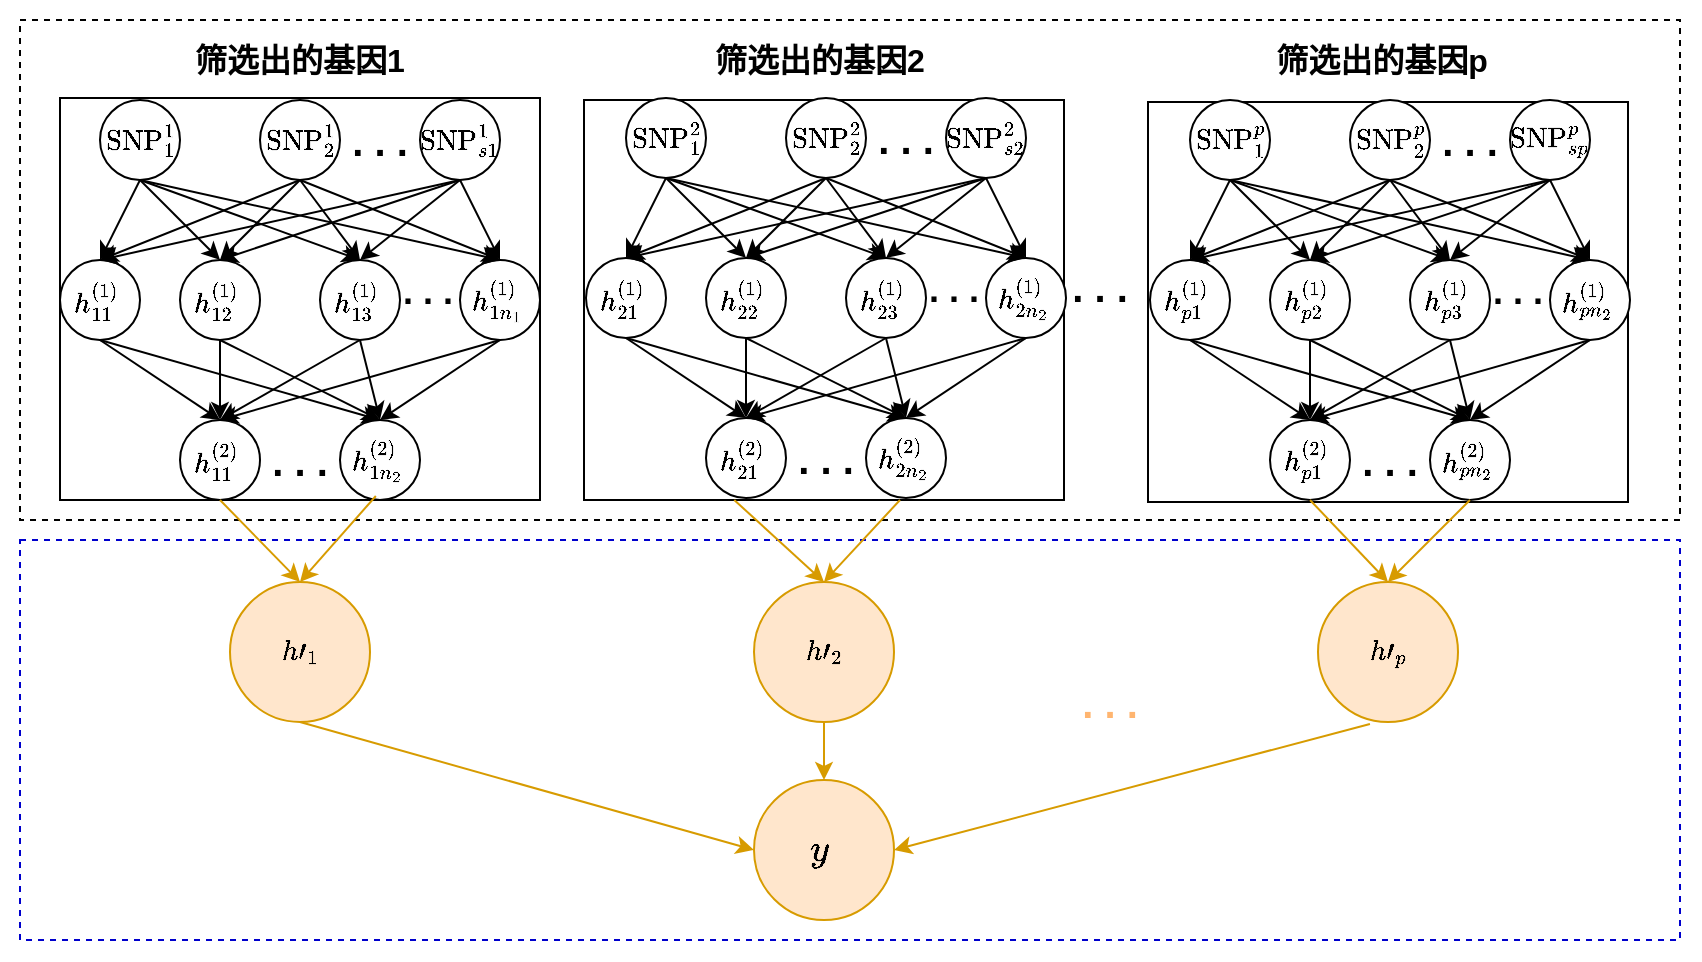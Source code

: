 <mxfile version="14.2.9" type="github">
  <diagram id="ze_9xBODNbplpbfkNC_i" name="Page-1">
    <mxGraphModel dx="965" dy="574" grid="1" gridSize="10" guides="1" tooltips="1" connect="1" arrows="1" fold="1" page="1" pageScale="1" pageWidth="850" pageHeight="1100" math="1" shadow="0">
      <root>
        <mxCell id="0" />
        <mxCell id="1" parent="0" />
        <mxCell id="MeaK_7pMiD_8SfxyLZPK-196" value="" style="rounded=0;whiteSpace=wrap;html=1;fillColor=none;" parent="1" vertex="1">
          <mxGeometry x="140" y="79" width="240" height="201" as="geometry" />
        </mxCell>
        <mxCell id="MeaK_7pMiD_8SfxyLZPK-308" value="" style="rounded=0;whiteSpace=wrap;html=1;dashed=1;fillColor=none;strokeColor=none;" parent="1" vertex="1">
          <mxGeometry x="110" y="30" width="850" height="480" as="geometry" />
        </mxCell>
        <mxCell id="MeaK_7pMiD_8SfxyLZPK-307" value="" style="rounded=0;whiteSpace=wrap;html=1;fillColor=none;dashed=1;strokeColor=#0000CC;" parent="1" vertex="1">
          <mxGeometry x="120" y="300" width="830" height="200" as="geometry" />
        </mxCell>
        <mxCell id="MeaK_7pMiD_8SfxyLZPK-309" value="" style="rounded=0;whiteSpace=wrap;html=1;dashed=1;fillColor=none;" parent="1" vertex="1">
          <mxGeometry x="120" y="40" width="830" height="250" as="geometry" />
        </mxCell>
        <mxCell id="MeaK_7pMiD_8SfxyLZPK-197" value="" style="rounded=0;whiteSpace=wrap;html=1;fillColor=none;" parent="1" vertex="1">
          <mxGeometry x="402" y="80" width="240" height="200" as="geometry" />
        </mxCell>
        <mxCell id="MeaK_7pMiD_8SfxyLZPK-231" value="" style="rounded=0;whiteSpace=wrap;html=1;fillColor=none;" parent="1" vertex="1">
          <mxGeometry x="684" y="81" width="240" height="200" as="geometry" />
        </mxCell>
        <mxCell id="MeaK_7pMiD_8SfxyLZPK-96" value="" style="group" parent="1" vertex="1" connectable="0">
          <mxGeometry x="140" y="80" width="240" height="200" as="geometry" />
        </mxCell>
        <mxCell id="MeaK_7pMiD_8SfxyLZPK-58" value="`\text{SNP}_1^1`" style="ellipse;whiteSpace=wrap;html=1;aspect=fixed;" parent="MeaK_7pMiD_8SfxyLZPK-96" vertex="1">
          <mxGeometry x="20" width="40" height="40" as="geometry" />
        </mxCell>
        <mxCell id="MeaK_7pMiD_8SfxyLZPK-59" value="`\text{SNP}_2^1`" style="ellipse;whiteSpace=wrap;html=1;aspect=fixed;" parent="MeaK_7pMiD_8SfxyLZPK-96" vertex="1">
          <mxGeometry x="100" width="40" height="40" as="geometry" />
        </mxCell>
        <mxCell id="MeaK_7pMiD_8SfxyLZPK-60" value="`\text{SNP}_{s1}^1`" style="ellipse;whiteSpace=wrap;html=1;aspect=fixed;" parent="MeaK_7pMiD_8SfxyLZPK-96" vertex="1">
          <mxGeometry x="180" width="40" height="40" as="geometry" />
        </mxCell>
        <mxCell id="MeaK_7pMiD_8SfxyLZPK-61" value="&lt;b&gt;&lt;font style=&quot;font-size: 20px&quot;&gt;. . .&lt;/font&gt;&lt;/b&gt;" style="text;html=1;strokeColor=none;fillColor=none;align=center;verticalAlign=middle;whiteSpace=wrap;rounded=0;" parent="MeaK_7pMiD_8SfxyLZPK-96" vertex="1">
          <mxGeometry x="140" y="10" width="40" height="20" as="geometry" />
        </mxCell>
        <mxCell id="MeaK_7pMiD_8SfxyLZPK-62" value="" style="endArrow=classic;html=1;exitX=0.5;exitY=1;exitDx=0;exitDy=0;entryX=0.5;entryY=0;entryDx=0;entryDy=0;" parent="MeaK_7pMiD_8SfxyLZPK-96" source="MeaK_7pMiD_8SfxyLZPK-58" target="MeaK_7pMiD_8SfxyLZPK-63" edge="1">
          <mxGeometry width="50" height="50" relative="1" as="geometry">
            <mxPoint x="30" y="90" as="sourcePoint" />
            <mxPoint x="-20" y="70" as="targetPoint" />
          </mxGeometry>
        </mxCell>
        <mxCell id="MeaK_7pMiD_8SfxyLZPK-63" value="`h_{11}^{(1)}`&amp;nbsp;" style="ellipse;whiteSpace=wrap;html=1;aspect=fixed;" parent="MeaK_7pMiD_8SfxyLZPK-96" vertex="1">
          <mxGeometry y="80" width="40" height="40" as="geometry" />
        </mxCell>
        <mxCell id="MeaK_7pMiD_8SfxyLZPK-64" value="`h_{12}^{(1)}`&amp;nbsp;" style="ellipse;whiteSpace=wrap;html=1;aspect=fixed;" parent="MeaK_7pMiD_8SfxyLZPK-96" vertex="1">
          <mxGeometry x="60" y="80" width="40" height="40" as="geometry" />
        </mxCell>
        <mxCell id="MeaK_7pMiD_8SfxyLZPK-65" value="`h_{13}^{(1)}`&amp;nbsp;" style="ellipse;whiteSpace=wrap;html=1;aspect=fixed;" parent="MeaK_7pMiD_8SfxyLZPK-96" vertex="1">
          <mxGeometry x="130" y="80" width="40" height="40" as="geometry" />
        </mxCell>
        <mxCell id="MeaK_7pMiD_8SfxyLZPK-66" value="`h_{1n_1}^{(1)}`&amp;nbsp;" style="ellipse;whiteSpace=wrap;html=1;aspect=fixed;" parent="MeaK_7pMiD_8SfxyLZPK-96" vertex="1">
          <mxGeometry x="200" y="80" width="40" height="40" as="geometry" />
        </mxCell>
        <mxCell id="MeaK_7pMiD_8SfxyLZPK-67" value="&lt;b&gt;&lt;font style=&quot;font-size: 18px&quot;&gt;. . .&lt;/font&gt;&lt;/b&gt;" style="text;html=1;strokeColor=none;fillColor=none;align=center;verticalAlign=middle;whiteSpace=wrap;rounded=0;" parent="MeaK_7pMiD_8SfxyLZPK-96" vertex="1">
          <mxGeometry x="164" y="86" width="40" height="20" as="geometry" />
        </mxCell>
        <mxCell id="MeaK_7pMiD_8SfxyLZPK-68" value="" style="endArrow=classic;html=1;exitX=0.5;exitY=1;exitDx=0;exitDy=0;" parent="MeaK_7pMiD_8SfxyLZPK-96" edge="1">
          <mxGeometry width="50" height="50" relative="1" as="geometry">
            <mxPoint x="120" y="40" as="sourcePoint" />
            <mxPoint x="80" y="80" as="targetPoint" />
          </mxGeometry>
        </mxCell>
        <mxCell id="MeaK_7pMiD_8SfxyLZPK-69" value="" style="endArrow=classic;html=1;exitX=0.5;exitY=1;exitDx=0;exitDy=0;entryX=0.5;entryY=0;entryDx=0;entryDy=0;" parent="MeaK_7pMiD_8SfxyLZPK-96" source="MeaK_7pMiD_8SfxyLZPK-60" target="MeaK_7pMiD_8SfxyLZPK-65" edge="1">
          <mxGeometry width="50" height="50" relative="1" as="geometry">
            <mxPoint x="205.858" y="37.142" as="sourcePoint" />
            <mxPoint x="169" y="81" as="targetPoint" />
          </mxGeometry>
        </mxCell>
        <mxCell id="MeaK_7pMiD_8SfxyLZPK-70" value="" style="endArrow=classic;html=1;exitX=0.5;exitY=1;exitDx=0;exitDy=0;entryX=0.5;entryY=0;entryDx=0;entryDy=0;" parent="MeaK_7pMiD_8SfxyLZPK-96" source="MeaK_7pMiD_8SfxyLZPK-60" target="MeaK_7pMiD_8SfxyLZPK-66" edge="1">
          <mxGeometry width="50" height="50" relative="1" as="geometry">
            <mxPoint x="140" y="190" as="sourcePoint" />
            <mxPoint x="260" y="80" as="targetPoint" />
          </mxGeometry>
        </mxCell>
        <mxCell id="MeaK_7pMiD_8SfxyLZPK-71" value="" style="endArrow=classic;html=1;exitX=0.5;exitY=1;exitDx=0;exitDy=0;entryX=0.5;entryY=0;entryDx=0;entryDy=0;" parent="MeaK_7pMiD_8SfxyLZPK-96" source="MeaK_7pMiD_8SfxyLZPK-60" target="MeaK_7pMiD_8SfxyLZPK-63" edge="1">
          <mxGeometry width="50" height="50" relative="1" as="geometry">
            <mxPoint x="220" y="190" as="sourcePoint" />
            <mxPoint x="270" y="140" as="targetPoint" />
          </mxGeometry>
        </mxCell>
        <mxCell id="MeaK_7pMiD_8SfxyLZPK-72" value="" style="endArrow=classic;html=1;exitX=0.5;exitY=1;exitDx=0;exitDy=0;entryX=0.5;entryY=0;entryDx=0;entryDy=0;" parent="MeaK_7pMiD_8SfxyLZPK-96" source="MeaK_7pMiD_8SfxyLZPK-60" target="MeaK_7pMiD_8SfxyLZPK-64" edge="1">
          <mxGeometry width="50" height="50" relative="1" as="geometry">
            <mxPoint x="220" y="190" as="sourcePoint" />
            <mxPoint x="270" y="140" as="targetPoint" />
          </mxGeometry>
        </mxCell>
        <mxCell id="MeaK_7pMiD_8SfxyLZPK-73" value="" style="endArrow=classic;html=1;entryX=0.5;entryY=0;entryDx=0;entryDy=0;" parent="MeaK_7pMiD_8SfxyLZPK-96" target="MeaK_7pMiD_8SfxyLZPK-64" edge="1">
          <mxGeometry width="50" height="50" relative="1" as="geometry">
            <mxPoint x="40" y="40" as="sourcePoint" />
            <mxPoint x="90" y="80" as="targetPoint" />
          </mxGeometry>
        </mxCell>
        <mxCell id="MeaK_7pMiD_8SfxyLZPK-74" value="" style="endArrow=classic;html=1;entryX=0.5;entryY=0;entryDx=0;entryDy=0;" parent="MeaK_7pMiD_8SfxyLZPK-96" target="MeaK_7pMiD_8SfxyLZPK-65" edge="1">
          <mxGeometry width="50" height="50" relative="1" as="geometry">
            <mxPoint x="40" y="40" as="sourcePoint" />
            <mxPoint x="250" y="140" as="targetPoint" />
          </mxGeometry>
        </mxCell>
        <mxCell id="MeaK_7pMiD_8SfxyLZPK-75" value="" style="endArrow=classic;html=1;exitX=0.5;exitY=1;exitDx=0;exitDy=0;entryX=0.5;entryY=0;entryDx=0;entryDy=0;" parent="MeaK_7pMiD_8SfxyLZPK-96" source="MeaK_7pMiD_8SfxyLZPK-58" target="MeaK_7pMiD_8SfxyLZPK-66" edge="1">
          <mxGeometry width="50" height="50" relative="1" as="geometry">
            <mxPoint x="200" y="160" as="sourcePoint" />
            <mxPoint x="250" y="110" as="targetPoint" />
          </mxGeometry>
        </mxCell>
        <mxCell id="MeaK_7pMiD_8SfxyLZPK-76" value="" style="endArrow=classic;html=1;exitX=0.5;exitY=1;exitDx=0;exitDy=0;entryX=0.5;entryY=0;entryDx=0;entryDy=0;" parent="MeaK_7pMiD_8SfxyLZPK-96" source="MeaK_7pMiD_8SfxyLZPK-59" target="MeaK_7pMiD_8SfxyLZPK-63" edge="1">
          <mxGeometry width="50" height="50" relative="1" as="geometry">
            <mxPoint x="200" y="160" as="sourcePoint" />
            <mxPoint x="250" y="110" as="targetPoint" />
          </mxGeometry>
        </mxCell>
        <mxCell id="MeaK_7pMiD_8SfxyLZPK-77" value="" style="endArrow=classic;html=1;exitX=0.5;exitY=1;exitDx=0;exitDy=0;entryX=0.5;entryY=0;entryDx=0;entryDy=0;" parent="MeaK_7pMiD_8SfxyLZPK-96" source="MeaK_7pMiD_8SfxyLZPK-59" target="MeaK_7pMiD_8SfxyLZPK-65" edge="1">
          <mxGeometry width="50" height="50" relative="1" as="geometry">
            <mxPoint x="170" y="270" as="sourcePoint" />
            <mxPoint x="250" y="110" as="targetPoint" />
          </mxGeometry>
        </mxCell>
        <mxCell id="MeaK_7pMiD_8SfxyLZPK-78" value="" style="endArrow=classic;html=1;exitX=0.5;exitY=1;exitDx=0;exitDy=0;entryX=0.5;entryY=0;entryDx=0;entryDy=0;" parent="MeaK_7pMiD_8SfxyLZPK-96" source="MeaK_7pMiD_8SfxyLZPK-59" target="MeaK_7pMiD_8SfxyLZPK-66" edge="1">
          <mxGeometry width="50" height="50" relative="1" as="geometry">
            <mxPoint x="200" y="160" as="sourcePoint" />
            <mxPoint x="250" y="110" as="targetPoint" />
          </mxGeometry>
        </mxCell>
        <mxCell id="MeaK_7pMiD_8SfxyLZPK-80" value="`h_{11}^{(2)}`&amp;nbsp;" style="ellipse;whiteSpace=wrap;html=1;aspect=fixed;" parent="MeaK_7pMiD_8SfxyLZPK-96" vertex="1">
          <mxGeometry x="60" y="160" width="40" height="40" as="geometry" />
        </mxCell>
        <mxCell id="MeaK_7pMiD_8SfxyLZPK-81" value="`h_{1n_2}^{(2)}`&amp;nbsp;" style="ellipse;whiteSpace=wrap;html=1;aspect=fixed;" parent="MeaK_7pMiD_8SfxyLZPK-96" vertex="1">
          <mxGeometry x="140" y="160" width="40" height="40" as="geometry" />
        </mxCell>
        <mxCell id="MeaK_7pMiD_8SfxyLZPK-82" value="&lt;b&gt;&lt;font style=&quot;font-size: 20px&quot;&gt;. . .&lt;/font&gt;&lt;/b&gt;" style="text;html=1;strokeColor=none;fillColor=none;align=center;verticalAlign=middle;whiteSpace=wrap;rounded=0;" parent="MeaK_7pMiD_8SfxyLZPK-96" vertex="1">
          <mxGeometry x="100" y="170" width="40" height="20" as="geometry" />
        </mxCell>
        <mxCell id="MeaK_7pMiD_8SfxyLZPK-83" value="" style="endArrow=classic;html=1;exitX=0.5;exitY=1;exitDx=0;exitDy=0;entryX=0.5;entryY=0;entryDx=0;entryDy=0;" parent="MeaK_7pMiD_8SfxyLZPK-96" source="MeaK_7pMiD_8SfxyLZPK-63" target="MeaK_7pMiD_8SfxyLZPK-80" edge="1">
          <mxGeometry width="50" height="50" relative="1" as="geometry">
            <mxPoint x="-120" y="200" as="sourcePoint" />
            <mxPoint x="-70" y="150" as="targetPoint" />
          </mxGeometry>
        </mxCell>
        <mxCell id="MeaK_7pMiD_8SfxyLZPK-84" value="" style="endArrow=classic;html=1;exitX=0.5;exitY=1;exitDx=0;exitDy=0;entryX=0.5;entryY=0;entryDx=0;entryDy=0;" parent="MeaK_7pMiD_8SfxyLZPK-96" source="MeaK_7pMiD_8SfxyLZPK-64" target="MeaK_7pMiD_8SfxyLZPK-80" edge="1">
          <mxGeometry width="50" height="50" relative="1" as="geometry">
            <mxPoint x="10" y="130" as="sourcePoint" />
            <mxPoint x="10" y="170" as="targetPoint" />
          </mxGeometry>
        </mxCell>
        <mxCell id="MeaK_7pMiD_8SfxyLZPK-85" value="" style="endArrow=classic;html=1;exitX=0.5;exitY=1;exitDx=0;exitDy=0;entryX=0.5;entryY=0;entryDx=0;entryDy=0;" parent="MeaK_7pMiD_8SfxyLZPK-96" source="MeaK_7pMiD_8SfxyLZPK-65" target="MeaK_7pMiD_8SfxyLZPK-80" edge="1">
          <mxGeometry width="50" height="50" relative="1" as="geometry">
            <mxPoint x="20" y="140" as="sourcePoint" />
            <mxPoint x="20" y="180" as="targetPoint" />
          </mxGeometry>
        </mxCell>
        <mxCell id="MeaK_7pMiD_8SfxyLZPK-86" value="" style="endArrow=classic;html=1;exitX=0.5;exitY=1;exitDx=0;exitDy=0;entryX=0.5;entryY=0;entryDx=0;entryDy=0;" parent="MeaK_7pMiD_8SfxyLZPK-96" source="MeaK_7pMiD_8SfxyLZPK-66" target="MeaK_7pMiD_8SfxyLZPK-80" edge="1">
          <mxGeometry width="50" height="50" relative="1" as="geometry">
            <mxPoint x="30" y="150" as="sourcePoint" />
            <mxPoint x="30" y="190" as="targetPoint" />
          </mxGeometry>
        </mxCell>
        <mxCell id="MeaK_7pMiD_8SfxyLZPK-87" value="" style="endArrow=classic;html=1;exitX=0.5;exitY=1;exitDx=0;exitDy=0;entryX=0.5;entryY=0;entryDx=0;entryDy=0;" parent="MeaK_7pMiD_8SfxyLZPK-96" source="MeaK_7pMiD_8SfxyLZPK-63" target="MeaK_7pMiD_8SfxyLZPK-81" edge="1">
          <mxGeometry width="50" height="50" relative="1" as="geometry">
            <mxPoint x="120" y="240" as="sourcePoint" />
            <mxPoint x="120" y="280" as="targetPoint" />
          </mxGeometry>
        </mxCell>
        <mxCell id="MeaK_7pMiD_8SfxyLZPK-88" value="" style="endArrow=classic;html=1;exitX=0.5;exitY=1;exitDx=0;exitDy=0;entryX=0.5;entryY=0;entryDx=0;entryDy=0;" parent="MeaK_7pMiD_8SfxyLZPK-96" source="MeaK_7pMiD_8SfxyLZPK-64" target="MeaK_7pMiD_8SfxyLZPK-81" edge="1">
          <mxGeometry width="50" height="50" relative="1" as="geometry">
            <mxPoint x="130" y="250" as="sourcePoint" />
            <mxPoint x="130" y="290" as="targetPoint" />
          </mxGeometry>
        </mxCell>
        <mxCell id="MeaK_7pMiD_8SfxyLZPK-89" value="" style="endArrow=classic;html=1;exitX=0.5;exitY=1;exitDx=0;exitDy=0;entryX=0.5;entryY=0;entryDx=0;entryDy=0;" parent="MeaK_7pMiD_8SfxyLZPK-96" source="MeaK_7pMiD_8SfxyLZPK-65" target="MeaK_7pMiD_8SfxyLZPK-81" edge="1">
          <mxGeometry width="50" height="50" relative="1" as="geometry">
            <mxPoint x="140" y="260" as="sourcePoint" />
            <mxPoint x="140" y="300" as="targetPoint" />
          </mxGeometry>
        </mxCell>
        <mxCell id="MeaK_7pMiD_8SfxyLZPK-90" value="" style="endArrow=classic;html=1;exitX=0.5;exitY=1;exitDx=0;exitDy=0;entryX=0.5;entryY=0;entryDx=0;entryDy=0;" parent="MeaK_7pMiD_8SfxyLZPK-96" source="MeaK_7pMiD_8SfxyLZPK-66" target="MeaK_7pMiD_8SfxyLZPK-81" edge="1">
          <mxGeometry width="50" height="50" relative="1" as="geometry">
            <mxPoint x="150" y="270" as="sourcePoint" />
            <mxPoint x="150" y="310" as="targetPoint" />
          </mxGeometry>
        </mxCell>
        <mxCell id="MeaK_7pMiD_8SfxyLZPK-163" value="" style="group" parent="1" vertex="1" connectable="0">
          <mxGeometry x="403" y="79" width="240" height="200" as="geometry" />
        </mxCell>
        <mxCell id="MeaK_7pMiD_8SfxyLZPK-164" value="`\text{SNP}_1^2`" style="ellipse;whiteSpace=wrap;html=1;aspect=fixed;" parent="MeaK_7pMiD_8SfxyLZPK-163" vertex="1">
          <mxGeometry x="20" width="40" height="40" as="geometry" />
        </mxCell>
        <mxCell id="MeaK_7pMiD_8SfxyLZPK-165" value="`\text{SNP}_2^2`" style="ellipse;whiteSpace=wrap;html=1;aspect=fixed;" parent="MeaK_7pMiD_8SfxyLZPK-163" vertex="1">
          <mxGeometry x="100" width="40" height="40" as="geometry" />
        </mxCell>
        <mxCell id="MeaK_7pMiD_8SfxyLZPK-166" value="`\text{SNP}_{s2}^2`" style="ellipse;whiteSpace=wrap;html=1;aspect=fixed;" parent="MeaK_7pMiD_8SfxyLZPK-163" vertex="1">
          <mxGeometry x="180" width="40" height="40" as="geometry" />
        </mxCell>
        <mxCell id="MeaK_7pMiD_8SfxyLZPK-167" value="&lt;b&gt;&lt;font style=&quot;font-size: 20px&quot;&gt;. . .&lt;/font&gt;&lt;/b&gt;" style="text;html=1;strokeColor=none;fillColor=none;align=center;verticalAlign=middle;whiteSpace=wrap;rounded=0;" parent="MeaK_7pMiD_8SfxyLZPK-163" vertex="1">
          <mxGeometry x="140" y="10" width="40" height="20" as="geometry" />
        </mxCell>
        <mxCell id="MeaK_7pMiD_8SfxyLZPK-168" value="" style="endArrow=classic;html=1;exitX=0.5;exitY=1;exitDx=0;exitDy=0;entryX=0.5;entryY=0;entryDx=0;entryDy=0;" parent="MeaK_7pMiD_8SfxyLZPK-163" source="MeaK_7pMiD_8SfxyLZPK-164" target="MeaK_7pMiD_8SfxyLZPK-169" edge="1">
          <mxGeometry width="50" height="50" relative="1" as="geometry">
            <mxPoint x="30" y="90" as="sourcePoint" />
            <mxPoint x="-20" y="70" as="targetPoint" />
          </mxGeometry>
        </mxCell>
        <mxCell id="MeaK_7pMiD_8SfxyLZPK-169" value="`h_{21}^{(1)}`&amp;nbsp;" style="ellipse;whiteSpace=wrap;html=1;aspect=fixed;" parent="MeaK_7pMiD_8SfxyLZPK-163" vertex="1">
          <mxGeometry y="80" width="40" height="40" as="geometry" />
        </mxCell>
        <mxCell id="MeaK_7pMiD_8SfxyLZPK-170" value="`h_{22}^{(1)}`&amp;nbsp;" style="ellipse;whiteSpace=wrap;html=1;aspect=fixed;" parent="MeaK_7pMiD_8SfxyLZPK-163" vertex="1">
          <mxGeometry x="60" y="80" width="40" height="40" as="geometry" />
        </mxCell>
        <mxCell id="MeaK_7pMiD_8SfxyLZPK-171" value="`h_{23}^{(1)}`&amp;nbsp;" style="ellipse;whiteSpace=wrap;html=1;aspect=fixed;" parent="MeaK_7pMiD_8SfxyLZPK-163" vertex="1">
          <mxGeometry x="130" y="80" width="40" height="40" as="geometry" />
        </mxCell>
        <mxCell id="MeaK_7pMiD_8SfxyLZPK-172" value="`h_{2n_2}^{(1)}`&amp;nbsp;" style="ellipse;whiteSpace=wrap;html=1;aspect=fixed;" parent="MeaK_7pMiD_8SfxyLZPK-163" vertex="1">
          <mxGeometry x="200" y="80" width="40" height="40" as="geometry" />
        </mxCell>
        <mxCell id="MeaK_7pMiD_8SfxyLZPK-173" value="&lt;b&gt;&lt;font style=&quot;font-size: 18px&quot;&gt;. . .&lt;/font&gt;&lt;/b&gt;" style="text;html=1;strokeColor=none;fillColor=none;align=center;verticalAlign=middle;whiteSpace=wrap;rounded=0;" parent="MeaK_7pMiD_8SfxyLZPK-163" vertex="1">
          <mxGeometry x="164" y="86" width="40" height="20" as="geometry" />
        </mxCell>
        <mxCell id="MeaK_7pMiD_8SfxyLZPK-174" value="" style="endArrow=classic;html=1;exitX=0.5;exitY=1;exitDx=0;exitDy=0;" parent="MeaK_7pMiD_8SfxyLZPK-163" edge="1">
          <mxGeometry width="50" height="50" relative="1" as="geometry">
            <mxPoint x="120" y="40" as="sourcePoint" />
            <mxPoint x="80" y="80" as="targetPoint" />
          </mxGeometry>
        </mxCell>
        <mxCell id="MeaK_7pMiD_8SfxyLZPK-175" value="" style="endArrow=classic;html=1;exitX=0.5;exitY=1;exitDx=0;exitDy=0;entryX=0.5;entryY=0;entryDx=0;entryDy=0;" parent="MeaK_7pMiD_8SfxyLZPK-163" source="MeaK_7pMiD_8SfxyLZPK-166" target="MeaK_7pMiD_8SfxyLZPK-171" edge="1">
          <mxGeometry width="50" height="50" relative="1" as="geometry">
            <mxPoint x="205.858" y="37.142" as="sourcePoint" />
            <mxPoint x="169" y="81" as="targetPoint" />
          </mxGeometry>
        </mxCell>
        <mxCell id="MeaK_7pMiD_8SfxyLZPK-176" value="" style="endArrow=classic;html=1;exitX=0.5;exitY=1;exitDx=0;exitDy=0;entryX=0.5;entryY=0;entryDx=0;entryDy=0;" parent="MeaK_7pMiD_8SfxyLZPK-163" source="MeaK_7pMiD_8SfxyLZPK-166" target="MeaK_7pMiD_8SfxyLZPK-172" edge="1">
          <mxGeometry width="50" height="50" relative="1" as="geometry">
            <mxPoint x="140" y="190" as="sourcePoint" />
            <mxPoint x="260" y="80" as="targetPoint" />
          </mxGeometry>
        </mxCell>
        <mxCell id="MeaK_7pMiD_8SfxyLZPK-177" value="" style="endArrow=classic;html=1;exitX=0.5;exitY=1;exitDx=0;exitDy=0;entryX=0.5;entryY=0;entryDx=0;entryDy=0;" parent="MeaK_7pMiD_8SfxyLZPK-163" source="MeaK_7pMiD_8SfxyLZPK-166" target="MeaK_7pMiD_8SfxyLZPK-169" edge="1">
          <mxGeometry width="50" height="50" relative="1" as="geometry">
            <mxPoint x="220" y="190" as="sourcePoint" />
            <mxPoint x="270" y="140" as="targetPoint" />
          </mxGeometry>
        </mxCell>
        <mxCell id="MeaK_7pMiD_8SfxyLZPK-178" value="" style="endArrow=classic;html=1;exitX=0.5;exitY=1;exitDx=0;exitDy=0;entryX=0.5;entryY=0;entryDx=0;entryDy=0;" parent="MeaK_7pMiD_8SfxyLZPK-163" source="MeaK_7pMiD_8SfxyLZPK-166" target="MeaK_7pMiD_8SfxyLZPK-170" edge="1">
          <mxGeometry width="50" height="50" relative="1" as="geometry">
            <mxPoint x="220" y="190" as="sourcePoint" />
            <mxPoint x="270" y="140" as="targetPoint" />
          </mxGeometry>
        </mxCell>
        <mxCell id="MeaK_7pMiD_8SfxyLZPK-179" value="" style="endArrow=classic;html=1;entryX=0.5;entryY=0;entryDx=0;entryDy=0;" parent="MeaK_7pMiD_8SfxyLZPK-163" target="MeaK_7pMiD_8SfxyLZPK-170" edge="1">
          <mxGeometry width="50" height="50" relative="1" as="geometry">
            <mxPoint x="40" y="40" as="sourcePoint" />
            <mxPoint x="90" y="80" as="targetPoint" />
          </mxGeometry>
        </mxCell>
        <mxCell id="MeaK_7pMiD_8SfxyLZPK-180" value="" style="endArrow=classic;html=1;entryX=0.5;entryY=0;entryDx=0;entryDy=0;" parent="MeaK_7pMiD_8SfxyLZPK-163" target="MeaK_7pMiD_8SfxyLZPK-171" edge="1">
          <mxGeometry width="50" height="50" relative="1" as="geometry">
            <mxPoint x="40" y="40" as="sourcePoint" />
            <mxPoint x="250" y="140" as="targetPoint" />
          </mxGeometry>
        </mxCell>
        <mxCell id="MeaK_7pMiD_8SfxyLZPK-181" value="" style="endArrow=classic;html=1;exitX=0.5;exitY=1;exitDx=0;exitDy=0;entryX=0.5;entryY=0;entryDx=0;entryDy=0;" parent="MeaK_7pMiD_8SfxyLZPK-163" source="MeaK_7pMiD_8SfxyLZPK-164" target="MeaK_7pMiD_8SfxyLZPK-172" edge="1">
          <mxGeometry width="50" height="50" relative="1" as="geometry">
            <mxPoint x="200" y="160" as="sourcePoint" />
            <mxPoint x="250" y="110" as="targetPoint" />
          </mxGeometry>
        </mxCell>
        <mxCell id="MeaK_7pMiD_8SfxyLZPK-182" value="" style="endArrow=classic;html=1;exitX=0.5;exitY=1;exitDx=0;exitDy=0;entryX=0.5;entryY=0;entryDx=0;entryDy=0;" parent="MeaK_7pMiD_8SfxyLZPK-163" source="MeaK_7pMiD_8SfxyLZPK-165" target="MeaK_7pMiD_8SfxyLZPK-169" edge="1">
          <mxGeometry width="50" height="50" relative="1" as="geometry">
            <mxPoint x="200" y="160" as="sourcePoint" />
            <mxPoint x="250" y="110" as="targetPoint" />
          </mxGeometry>
        </mxCell>
        <mxCell id="MeaK_7pMiD_8SfxyLZPK-183" value="" style="endArrow=classic;html=1;exitX=0.5;exitY=1;exitDx=0;exitDy=0;entryX=0.5;entryY=0;entryDx=0;entryDy=0;" parent="MeaK_7pMiD_8SfxyLZPK-163" source="MeaK_7pMiD_8SfxyLZPK-165" target="MeaK_7pMiD_8SfxyLZPK-171" edge="1">
          <mxGeometry width="50" height="50" relative="1" as="geometry">
            <mxPoint x="170" y="270" as="sourcePoint" />
            <mxPoint x="250" y="110" as="targetPoint" />
          </mxGeometry>
        </mxCell>
        <mxCell id="MeaK_7pMiD_8SfxyLZPK-184" value="" style="endArrow=classic;html=1;exitX=0.5;exitY=1;exitDx=0;exitDy=0;entryX=0.5;entryY=0;entryDx=0;entryDy=0;" parent="MeaK_7pMiD_8SfxyLZPK-163" source="MeaK_7pMiD_8SfxyLZPK-165" target="MeaK_7pMiD_8SfxyLZPK-172" edge="1">
          <mxGeometry width="50" height="50" relative="1" as="geometry">
            <mxPoint x="200" y="160" as="sourcePoint" />
            <mxPoint x="250" y="110" as="targetPoint" />
          </mxGeometry>
        </mxCell>
        <mxCell id="MeaK_7pMiD_8SfxyLZPK-185" value="`h_{21}^{(2)}`&amp;nbsp;" style="ellipse;whiteSpace=wrap;html=1;aspect=fixed;" parent="MeaK_7pMiD_8SfxyLZPK-163" vertex="1">
          <mxGeometry x="60" y="160" width="40" height="40" as="geometry" />
        </mxCell>
        <mxCell id="MeaK_7pMiD_8SfxyLZPK-186" value="`h_{2n_2}^{(2)}`&amp;nbsp;" style="ellipse;whiteSpace=wrap;html=1;aspect=fixed;" parent="MeaK_7pMiD_8SfxyLZPK-163" vertex="1">
          <mxGeometry x="140" y="160" width="40" height="40" as="geometry" />
        </mxCell>
        <mxCell id="MeaK_7pMiD_8SfxyLZPK-187" value="&lt;b&gt;&lt;font style=&quot;font-size: 20px&quot;&gt;. . .&lt;/font&gt;&lt;/b&gt;" style="text;html=1;strokeColor=none;fillColor=none;align=center;verticalAlign=middle;whiteSpace=wrap;rounded=0;" parent="MeaK_7pMiD_8SfxyLZPK-163" vertex="1">
          <mxGeometry x="100" y="170" width="40" height="20" as="geometry" />
        </mxCell>
        <mxCell id="MeaK_7pMiD_8SfxyLZPK-188" value="" style="endArrow=classic;html=1;exitX=0.5;exitY=1;exitDx=0;exitDy=0;entryX=0.5;entryY=0;entryDx=0;entryDy=0;" parent="MeaK_7pMiD_8SfxyLZPK-163" source="MeaK_7pMiD_8SfxyLZPK-169" target="MeaK_7pMiD_8SfxyLZPK-185" edge="1">
          <mxGeometry width="50" height="50" relative="1" as="geometry">
            <mxPoint x="-120" y="200" as="sourcePoint" />
            <mxPoint x="-70" y="150" as="targetPoint" />
          </mxGeometry>
        </mxCell>
        <mxCell id="MeaK_7pMiD_8SfxyLZPK-189" value="" style="endArrow=classic;html=1;exitX=0.5;exitY=1;exitDx=0;exitDy=0;entryX=0.5;entryY=0;entryDx=0;entryDy=0;" parent="MeaK_7pMiD_8SfxyLZPK-163" source="MeaK_7pMiD_8SfxyLZPK-170" target="MeaK_7pMiD_8SfxyLZPK-185" edge="1">
          <mxGeometry width="50" height="50" relative="1" as="geometry">
            <mxPoint x="10" y="130" as="sourcePoint" />
            <mxPoint x="10" y="170" as="targetPoint" />
          </mxGeometry>
        </mxCell>
        <mxCell id="MeaK_7pMiD_8SfxyLZPK-190" value="" style="endArrow=classic;html=1;exitX=0.5;exitY=1;exitDx=0;exitDy=0;entryX=0.5;entryY=0;entryDx=0;entryDy=0;" parent="MeaK_7pMiD_8SfxyLZPK-163" source="MeaK_7pMiD_8SfxyLZPK-171" target="MeaK_7pMiD_8SfxyLZPK-185" edge="1">
          <mxGeometry width="50" height="50" relative="1" as="geometry">
            <mxPoint x="20" y="140" as="sourcePoint" />
            <mxPoint x="20" y="180" as="targetPoint" />
          </mxGeometry>
        </mxCell>
        <mxCell id="MeaK_7pMiD_8SfxyLZPK-191" value="" style="endArrow=classic;html=1;exitX=0.5;exitY=1;exitDx=0;exitDy=0;entryX=0.5;entryY=0;entryDx=0;entryDy=0;" parent="MeaK_7pMiD_8SfxyLZPK-163" source="MeaK_7pMiD_8SfxyLZPK-172" target="MeaK_7pMiD_8SfxyLZPK-185" edge="1">
          <mxGeometry width="50" height="50" relative="1" as="geometry">
            <mxPoint x="30" y="150" as="sourcePoint" />
            <mxPoint x="30" y="190" as="targetPoint" />
          </mxGeometry>
        </mxCell>
        <mxCell id="MeaK_7pMiD_8SfxyLZPK-192" value="" style="endArrow=classic;html=1;exitX=0.5;exitY=1;exitDx=0;exitDy=0;entryX=0.5;entryY=0;entryDx=0;entryDy=0;" parent="MeaK_7pMiD_8SfxyLZPK-163" source="MeaK_7pMiD_8SfxyLZPK-169" target="MeaK_7pMiD_8SfxyLZPK-186" edge="1">
          <mxGeometry width="50" height="50" relative="1" as="geometry">
            <mxPoint x="120" y="240" as="sourcePoint" />
            <mxPoint x="120" y="280" as="targetPoint" />
          </mxGeometry>
        </mxCell>
        <mxCell id="MeaK_7pMiD_8SfxyLZPK-193" value="" style="endArrow=classic;html=1;exitX=0.5;exitY=1;exitDx=0;exitDy=0;entryX=0.5;entryY=0;entryDx=0;entryDy=0;" parent="MeaK_7pMiD_8SfxyLZPK-163" source="MeaK_7pMiD_8SfxyLZPK-170" target="MeaK_7pMiD_8SfxyLZPK-186" edge="1">
          <mxGeometry width="50" height="50" relative="1" as="geometry">
            <mxPoint x="130" y="250" as="sourcePoint" />
            <mxPoint x="130" y="290" as="targetPoint" />
          </mxGeometry>
        </mxCell>
        <mxCell id="MeaK_7pMiD_8SfxyLZPK-194" value="" style="endArrow=classic;html=1;exitX=0.5;exitY=1;exitDx=0;exitDy=0;entryX=0.5;entryY=0;entryDx=0;entryDy=0;" parent="MeaK_7pMiD_8SfxyLZPK-163" source="MeaK_7pMiD_8SfxyLZPK-171" target="MeaK_7pMiD_8SfxyLZPK-186" edge="1">
          <mxGeometry width="50" height="50" relative="1" as="geometry">
            <mxPoint x="140" y="260" as="sourcePoint" />
            <mxPoint x="140" y="300" as="targetPoint" />
          </mxGeometry>
        </mxCell>
        <mxCell id="MeaK_7pMiD_8SfxyLZPK-195" value="" style="endArrow=classic;html=1;exitX=0.5;exitY=1;exitDx=0;exitDy=0;entryX=0.5;entryY=0;entryDx=0;entryDy=0;" parent="MeaK_7pMiD_8SfxyLZPK-163" source="MeaK_7pMiD_8SfxyLZPK-172" target="MeaK_7pMiD_8SfxyLZPK-186" edge="1">
          <mxGeometry width="50" height="50" relative="1" as="geometry">
            <mxPoint x="150" y="270" as="sourcePoint" />
            <mxPoint x="150" y="310" as="targetPoint" />
          </mxGeometry>
        </mxCell>
        <mxCell id="MeaK_7pMiD_8SfxyLZPK-198" value="" style="group" parent="1" vertex="1" connectable="0">
          <mxGeometry x="685" y="80" width="240" height="200" as="geometry" />
        </mxCell>
        <mxCell id="MeaK_7pMiD_8SfxyLZPK-199" value="`\text{SNP}_1^p`" style="ellipse;whiteSpace=wrap;html=1;aspect=fixed;" parent="MeaK_7pMiD_8SfxyLZPK-198" vertex="1">
          <mxGeometry x="20" width="40" height="40" as="geometry" />
        </mxCell>
        <mxCell id="MeaK_7pMiD_8SfxyLZPK-200" value="`\text{SNP}_2^p`" style="ellipse;whiteSpace=wrap;html=1;aspect=fixed;" parent="MeaK_7pMiD_8SfxyLZPK-198" vertex="1">
          <mxGeometry x="100" width="40" height="40" as="geometry" />
        </mxCell>
        <mxCell id="MeaK_7pMiD_8SfxyLZPK-201" value="`\text{SNP}_{sp}^p`" style="ellipse;whiteSpace=wrap;html=1;aspect=fixed;" parent="MeaK_7pMiD_8SfxyLZPK-198" vertex="1">
          <mxGeometry x="180" width="40" height="40" as="geometry" />
        </mxCell>
        <mxCell id="MeaK_7pMiD_8SfxyLZPK-202" value="&lt;b&gt;&lt;font style=&quot;font-size: 20px&quot;&gt;. . .&lt;/font&gt;&lt;/b&gt;" style="text;html=1;strokeColor=none;fillColor=none;align=center;verticalAlign=middle;whiteSpace=wrap;rounded=0;" parent="MeaK_7pMiD_8SfxyLZPK-198" vertex="1">
          <mxGeometry x="140" y="10" width="40" height="20" as="geometry" />
        </mxCell>
        <mxCell id="MeaK_7pMiD_8SfxyLZPK-203" value="" style="endArrow=classic;html=1;exitX=0.5;exitY=1;exitDx=0;exitDy=0;entryX=0.5;entryY=0;entryDx=0;entryDy=0;" parent="MeaK_7pMiD_8SfxyLZPK-198" source="MeaK_7pMiD_8SfxyLZPK-199" target="MeaK_7pMiD_8SfxyLZPK-204" edge="1">
          <mxGeometry width="50" height="50" relative="1" as="geometry">
            <mxPoint x="30" y="90" as="sourcePoint" />
            <mxPoint x="-20" y="70" as="targetPoint" />
          </mxGeometry>
        </mxCell>
        <mxCell id="MeaK_7pMiD_8SfxyLZPK-204" value="`h_{p1}^{(1)}`&amp;nbsp;" style="ellipse;whiteSpace=wrap;html=1;aspect=fixed;" parent="MeaK_7pMiD_8SfxyLZPK-198" vertex="1">
          <mxGeometry y="80" width="40" height="40" as="geometry" />
        </mxCell>
        <mxCell id="MeaK_7pMiD_8SfxyLZPK-205" value="`h_{p2}^{(1)}`&amp;nbsp;" style="ellipse;whiteSpace=wrap;html=1;aspect=fixed;" parent="MeaK_7pMiD_8SfxyLZPK-198" vertex="1">
          <mxGeometry x="60" y="80" width="40" height="40" as="geometry" />
        </mxCell>
        <mxCell id="MeaK_7pMiD_8SfxyLZPK-206" value="`h_{p3}^{(1)}`&amp;nbsp;" style="ellipse;whiteSpace=wrap;html=1;aspect=fixed;" parent="MeaK_7pMiD_8SfxyLZPK-198" vertex="1">
          <mxGeometry x="130" y="80" width="40" height="40" as="geometry" />
        </mxCell>
        <mxCell id="MeaK_7pMiD_8SfxyLZPK-207" value="`h_{pn_2}^{(1)}`&amp;nbsp;" style="ellipse;whiteSpace=wrap;html=1;aspect=fixed;" parent="MeaK_7pMiD_8SfxyLZPK-198" vertex="1">
          <mxGeometry x="200" y="80" width="40" height="40" as="geometry" />
        </mxCell>
        <mxCell id="MeaK_7pMiD_8SfxyLZPK-208" value="&lt;b&gt;&lt;font style=&quot;font-size: 18px&quot;&gt;. . .&lt;/font&gt;&lt;/b&gt;" style="text;html=1;strokeColor=none;fillColor=none;align=center;verticalAlign=middle;whiteSpace=wrap;rounded=0;" parent="MeaK_7pMiD_8SfxyLZPK-198" vertex="1">
          <mxGeometry x="164" y="86" width="40" height="20" as="geometry" />
        </mxCell>
        <mxCell id="MeaK_7pMiD_8SfxyLZPK-209" value="" style="endArrow=classic;html=1;exitX=0.5;exitY=1;exitDx=0;exitDy=0;" parent="MeaK_7pMiD_8SfxyLZPK-198" edge="1">
          <mxGeometry width="50" height="50" relative="1" as="geometry">
            <mxPoint x="120" y="40" as="sourcePoint" />
            <mxPoint x="80" y="80" as="targetPoint" />
          </mxGeometry>
        </mxCell>
        <mxCell id="MeaK_7pMiD_8SfxyLZPK-210" value="" style="endArrow=classic;html=1;exitX=0.5;exitY=1;exitDx=0;exitDy=0;entryX=0.5;entryY=0;entryDx=0;entryDy=0;" parent="MeaK_7pMiD_8SfxyLZPK-198" source="MeaK_7pMiD_8SfxyLZPK-201" target="MeaK_7pMiD_8SfxyLZPK-206" edge="1">
          <mxGeometry width="50" height="50" relative="1" as="geometry">
            <mxPoint x="205.858" y="37.142" as="sourcePoint" />
            <mxPoint x="169" y="81" as="targetPoint" />
          </mxGeometry>
        </mxCell>
        <mxCell id="MeaK_7pMiD_8SfxyLZPK-211" value="" style="endArrow=classic;html=1;exitX=0.5;exitY=1;exitDx=0;exitDy=0;entryX=0.5;entryY=0;entryDx=0;entryDy=0;" parent="MeaK_7pMiD_8SfxyLZPK-198" source="MeaK_7pMiD_8SfxyLZPK-201" target="MeaK_7pMiD_8SfxyLZPK-207" edge="1">
          <mxGeometry width="50" height="50" relative="1" as="geometry">
            <mxPoint x="140" y="190" as="sourcePoint" />
            <mxPoint x="260" y="80" as="targetPoint" />
          </mxGeometry>
        </mxCell>
        <mxCell id="MeaK_7pMiD_8SfxyLZPK-212" value="" style="endArrow=classic;html=1;exitX=0.5;exitY=1;exitDx=0;exitDy=0;entryX=0.5;entryY=0;entryDx=0;entryDy=0;" parent="MeaK_7pMiD_8SfxyLZPK-198" source="MeaK_7pMiD_8SfxyLZPK-201" target="MeaK_7pMiD_8SfxyLZPK-204" edge="1">
          <mxGeometry width="50" height="50" relative="1" as="geometry">
            <mxPoint x="220" y="190" as="sourcePoint" />
            <mxPoint x="270" y="140" as="targetPoint" />
          </mxGeometry>
        </mxCell>
        <mxCell id="MeaK_7pMiD_8SfxyLZPK-213" value="" style="endArrow=classic;html=1;exitX=0.5;exitY=1;exitDx=0;exitDy=0;entryX=0.5;entryY=0;entryDx=0;entryDy=0;" parent="MeaK_7pMiD_8SfxyLZPK-198" source="MeaK_7pMiD_8SfxyLZPK-201" target="MeaK_7pMiD_8SfxyLZPK-205" edge="1">
          <mxGeometry width="50" height="50" relative="1" as="geometry">
            <mxPoint x="220" y="190" as="sourcePoint" />
            <mxPoint x="270" y="140" as="targetPoint" />
          </mxGeometry>
        </mxCell>
        <mxCell id="MeaK_7pMiD_8SfxyLZPK-214" value="" style="endArrow=classic;html=1;entryX=0.5;entryY=0;entryDx=0;entryDy=0;" parent="MeaK_7pMiD_8SfxyLZPK-198" target="MeaK_7pMiD_8SfxyLZPK-205" edge="1">
          <mxGeometry width="50" height="50" relative="1" as="geometry">
            <mxPoint x="40" y="40" as="sourcePoint" />
            <mxPoint x="90" y="80" as="targetPoint" />
          </mxGeometry>
        </mxCell>
        <mxCell id="MeaK_7pMiD_8SfxyLZPK-215" value="" style="endArrow=classic;html=1;entryX=0.5;entryY=0;entryDx=0;entryDy=0;" parent="MeaK_7pMiD_8SfxyLZPK-198" target="MeaK_7pMiD_8SfxyLZPK-206" edge="1">
          <mxGeometry width="50" height="50" relative="1" as="geometry">
            <mxPoint x="40" y="40" as="sourcePoint" />
            <mxPoint x="250" y="140" as="targetPoint" />
          </mxGeometry>
        </mxCell>
        <mxCell id="MeaK_7pMiD_8SfxyLZPK-216" value="" style="endArrow=classic;html=1;exitX=0.5;exitY=1;exitDx=0;exitDy=0;entryX=0.5;entryY=0;entryDx=0;entryDy=0;" parent="MeaK_7pMiD_8SfxyLZPK-198" source="MeaK_7pMiD_8SfxyLZPK-199" target="MeaK_7pMiD_8SfxyLZPK-207" edge="1">
          <mxGeometry width="50" height="50" relative="1" as="geometry">
            <mxPoint x="200" y="160" as="sourcePoint" />
            <mxPoint x="250" y="110" as="targetPoint" />
          </mxGeometry>
        </mxCell>
        <mxCell id="MeaK_7pMiD_8SfxyLZPK-217" value="" style="endArrow=classic;html=1;exitX=0.5;exitY=1;exitDx=0;exitDy=0;entryX=0.5;entryY=0;entryDx=0;entryDy=0;" parent="MeaK_7pMiD_8SfxyLZPK-198" source="MeaK_7pMiD_8SfxyLZPK-200" target="MeaK_7pMiD_8SfxyLZPK-204" edge="1">
          <mxGeometry width="50" height="50" relative="1" as="geometry">
            <mxPoint x="200" y="160" as="sourcePoint" />
            <mxPoint x="250" y="110" as="targetPoint" />
          </mxGeometry>
        </mxCell>
        <mxCell id="MeaK_7pMiD_8SfxyLZPK-218" value="" style="endArrow=classic;html=1;exitX=0.5;exitY=1;exitDx=0;exitDy=0;entryX=0.5;entryY=0;entryDx=0;entryDy=0;" parent="MeaK_7pMiD_8SfxyLZPK-198" source="MeaK_7pMiD_8SfxyLZPK-200" target="MeaK_7pMiD_8SfxyLZPK-206" edge="1">
          <mxGeometry width="50" height="50" relative="1" as="geometry">
            <mxPoint x="170" y="270" as="sourcePoint" />
            <mxPoint x="250" y="110" as="targetPoint" />
          </mxGeometry>
        </mxCell>
        <mxCell id="MeaK_7pMiD_8SfxyLZPK-219" value="" style="endArrow=classic;html=1;exitX=0.5;exitY=1;exitDx=0;exitDy=0;entryX=0.5;entryY=0;entryDx=0;entryDy=0;" parent="MeaK_7pMiD_8SfxyLZPK-198" source="MeaK_7pMiD_8SfxyLZPK-200" target="MeaK_7pMiD_8SfxyLZPK-207" edge="1">
          <mxGeometry width="50" height="50" relative="1" as="geometry">
            <mxPoint x="200" y="160" as="sourcePoint" />
            <mxPoint x="250" y="110" as="targetPoint" />
          </mxGeometry>
        </mxCell>
        <mxCell id="MeaK_7pMiD_8SfxyLZPK-220" value="`h_{p1}^{(2)}`&amp;nbsp;" style="ellipse;whiteSpace=wrap;html=1;aspect=fixed;" parent="MeaK_7pMiD_8SfxyLZPK-198" vertex="1">
          <mxGeometry x="60" y="160" width="40" height="40" as="geometry" />
        </mxCell>
        <mxCell id="MeaK_7pMiD_8SfxyLZPK-221" value="`h_{pn_2}^{(2)}`&amp;nbsp;" style="ellipse;whiteSpace=wrap;html=1;aspect=fixed;" parent="MeaK_7pMiD_8SfxyLZPK-198" vertex="1">
          <mxGeometry x="140" y="160" width="40" height="40" as="geometry" />
        </mxCell>
        <mxCell id="MeaK_7pMiD_8SfxyLZPK-222" value="&lt;b&gt;&lt;font style=&quot;font-size: 20px&quot;&gt;. . .&lt;/font&gt;&lt;/b&gt;" style="text;html=1;strokeColor=none;fillColor=none;align=center;verticalAlign=middle;whiteSpace=wrap;rounded=0;" parent="MeaK_7pMiD_8SfxyLZPK-198" vertex="1">
          <mxGeometry x="100" y="170" width="40" height="20" as="geometry" />
        </mxCell>
        <mxCell id="MeaK_7pMiD_8SfxyLZPK-223" value="" style="endArrow=classic;html=1;exitX=0.5;exitY=1;exitDx=0;exitDy=0;entryX=0.5;entryY=0;entryDx=0;entryDy=0;" parent="MeaK_7pMiD_8SfxyLZPK-198" source="MeaK_7pMiD_8SfxyLZPK-204" target="MeaK_7pMiD_8SfxyLZPK-220" edge="1">
          <mxGeometry width="50" height="50" relative="1" as="geometry">
            <mxPoint x="-120" y="200" as="sourcePoint" />
            <mxPoint x="-70" y="150" as="targetPoint" />
          </mxGeometry>
        </mxCell>
        <mxCell id="MeaK_7pMiD_8SfxyLZPK-224" value="" style="endArrow=classic;html=1;exitX=0.5;exitY=1;exitDx=0;exitDy=0;entryX=0.5;entryY=0;entryDx=0;entryDy=0;" parent="MeaK_7pMiD_8SfxyLZPK-198" source="MeaK_7pMiD_8SfxyLZPK-205" target="MeaK_7pMiD_8SfxyLZPK-220" edge="1">
          <mxGeometry width="50" height="50" relative="1" as="geometry">
            <mxPoint x="10" y="130" as="sourcePoint" />
            <mxPoint x="10" y="170" as="targetPoint" />
          </mxGeometry>
        </mxCell>
        <mxCell id="MeaK_7pMiD_8SfxyLZPK-225" value="" style="endArrow=classic;html=1;exitX=0.5;exitY=1;exitDx=0;exitDy=0;entryX=0.5;entryY=0;entryDx=0;entryDy=0;" parent="MeaK_7pMiD_8SfxyLZPK-198" source="MeaK_7pMiD_8SfxyLZPK-206" target="MeaK_7pMiD_8SfxyLZPK-220" edge="1">
          <mxGeometry width="50" height="50" relative="1" as="geometry">
            <mxPoint x="20" y="140" as="sourcePoint" />
            <mxPoint x="20" y="180" as="targetPoint" />
          </mxGeometry>
        </mxCell>
        <mxCell id="MeaK_7pMiD_8SfxyLZPK-226" value="" style="endArrow=classic;html=1;exitX=0.5;exitY=1;exitDx=0;exitDy=0;entryX=0.5;entryY=0;entryDx=0;entryDy=0;" parent="MeaK_7pMiD_8SfxyLZPK-198" source="MeaK_7pMiD_8SfxyLZPK-207" target="MeaK_7pMiD_8SfxyLZPK-220" edge="1">
          <mxGeometry width="50" height="50" relative="1" as="geometry">
            <mxPoint x="30" y="150" as="sourcePoint" />
            <mxPoint x="30" y="190" as="targetPoint" />
          </mxGeometry>
        </mxCell>
        <mxCell id="MeaK_7pMiD_8SfxyLZPK-227" value="" style="endArrow=classic;html=1;exitX=0.5;exitY=1;exitDx=0;exitDy=0;entryX=0.5;entryY=0;entryDx=0;entryDy=0;" parent="MeaK_7pMiD_8SfxyLZPK-198" source="MeaK_7pMiD_8SfxyLZPK-204" target="MeaK_7pMiD_8SfxyLZPK-221" edge="1">
          <mxGeometry width="50" height="50" relative="1" as="geometry">
            <mxPoint x="120" y="240" as="sourcePoint" />
            <mxPoint x="120" y="280" as="targetPoint" />
          </mxGeometry>
        </mxCell>
        <mxCell id="MeaK_7pMiD_8SfxyLZPK-228" value="" style="endArrow=classic;html=1;exitX=0.5;exitY=1;exitDx=0;exitDy=0;entryX=0.5;entryY=0;entryDx=0;entryDy=0;" parent="MeaK_7pMiD_8SfxyLZPK-198" source="MeaK_7pMiD_8SfxyLZPK-205" target="MeaK_7pMiD_8SfxyLZPK-221" edge="1">
          <mxGeometry width="50" height="50" relative="1" as="geometry">
            <mxPoint x="130" y="250" as="sourcePoint" />
            <mxPoint x="130" y="290" as="targetPoint" />
          </mxGeometry>
        </mxCell>
        <mxCell id="MeaK_7pMiD_8SfxyLZPK-229" value="" style="endArrow=classic;html=1;exitX=0.5;exitY=1;exitDx=0;exitDy=0;entryX=0.5;entryY=0;entryDx=0;entryDy=0;" parent="MeaK_7pMiD_8SfxyLZPK-198" source="MeaK_7pMiD_8SfxyLZPK-206" target="MeaK_7pMiD_8SfxyLZPK-221" edge="1">
          <mxGeometry width="50" height="50" relative="1" as="geometry">
            <mxPoint x="140" y="260" as="sourcePoint" />
            <mxPoint x="140" y="300" as="targetPoint" />
          </mxGeometry>
        </mxCell>
        <mxCell id="MeaK_7pMiD_8SfxyLZPK-230" value="" style="endArrow=classic;html=1;exitX=0.5;exitY=1;exitDx=0;exitDy=0;entryX=0.5;entryY=0;entryDx=0;entryDy=0;" parent="MeaK_7pMiD_8SfxyLZPK-198" source="MeaK_7pMiD_8SfxyLZPK-207" target="MeaK_7pMiD_8SfxyLZPK-221" edge="1">
          <mxGeometry width="50" height="50" relative="1" as="geometry">
            <mxPoint x="150" y="270" as="sourcePoint" />
            <mxPoint x="150" y="310" as="targetPoint" />
          </mxGeometry>
        </mxCell>
        <mxCell id="MeaK_7pMiD_8SfxyLZPK-265" value="&lt;b&gt;&lt;font style=&quot;font-size: 20px&quot;&gt;. . .&lt;/font&gt;&lt;/b&gt;" style="text;html=1;strokeColor=none;fillColor=none;align=center;verticalAlign=middle;whiteSpace=wrap;rounded=0;" parent="1" vertex="1">
          <mxGeometry x="640" y="153" width="40" height="40" as="geometry" />
        </mxCell>
        <mxCell id="MeaK_7pMiD_8SfxyLZPK-266" value="&lt;font style=&quot;font-size: 16.0px&quot;&gt;&lt;b&gt;筛选出的基因1&lt;/b&gt;&lt;/font&gt;" style="text;html=1;strokeColor=none;fillColor=none;align=center;verticalAlign=middle;whiteSpace=wrap;rounded=0;" parent="1" vertex="1">
          <mxGeometry x="140" y="50" width="240" height="20" as="geometry" />
        </mxCell>
        <mxCell id="MeaK_7pMiD_8SfxyLZPK-267" value="&lt;font style=&quot;font-size: 16.0px&quot;&gt;&lt;b&gt;筛选出的基因2&lt;/b&gt;&lt;/font&gt;" style="text;html=1;strokeColor=none;fillColor=none;align=center;verticalAlign=middle;whiteSpace=wrap;rounded=0;" parent="1" vertex="1">
          <mxGeometry x="400" y="50" width="240" height="20" as="geometry" />
        </mxCell>
        <mxCell id="MeaK_7pMiD_8SfxyLZPK-268" value="&lt;font style=&quot;font-size: 16.0px&quot;&gt;&lt;b&gt;筛选出的基因p&lt;/b&gt;&lt;/font&gt;" style="text;html=1;strokeColor=none;fillColor=none;align=center;verticalAlign=middle;whiteSpace=wrap;rounded=0;" parent="1" vertex="1">
          <mxGeometry x="681" y="50" width="240" height="20" as="geometry" />
        </mxCell>
        <mxCell id="MeaK_7pMiD_8SfxyLZPK-269" value="`h&#39;_1`" style="ellipse;whiteSpace=wrap;html=1;aspect=fixed;fillColor=#ffe6cc;strokeColor=#d79b00;" parent="1" vertex="1">
          <mxGeometry x="225" y="321" width="70" height="70" as="geometry" />
        </mxCell>
        <mxCell id="MeaK_7pMiD_8SfxyLZPK-271" value="`h&#39;_2`" style="ellipse;whiteSpace=wrap;html=1;aspect=fixed;fillColor=#ffe6cc;strokeColor=#d79b00;" parent="1" vertex="1">
          <mxGeometry x="487" y="321" width="70" height="70" as="geometry" />
        </mxCell>
        <mxCell id="MeaK_7pMiD_8SfxyLZPK-273" value="`h&#39;_p`" style="ellipse;whiteSpace=wrap;html=1;aspect=fixed;fillColor=#ffe6cc;strokeColor=#d79b00;" parent="1" vertex="1">
          <mxGeometry x="769" y="321" width="70" height="70" as="geometry" />
        </mxCell>
        <mxCell id="MeaK_7pMiD_8SfxyLZPK-274" value="&lt;b&gt;&lt;font style=&quot;font-size: 20px&quot; color=&quot;#ffb570&quot;&gt;. . .&lt;/font&gt;&lt;/b&gt;" style="text;html=1;strokeColor=none;fillColor=none;align=center;verticalAlign=middle;whiteSpace=wrap;rounded=0;" parent="1" vertex="1">
          <mxGeometry x="580" y="371" width="170" height="20" as="geometry" />
        </mxCell>
        <mxCell id="MeaK_7pMiD_8SfxyLZPK-275" value="" style="endArrow=classic;html=1;exitX=0.5;exitY=1;exitDx=0;exitDy=0;entryX=0.5;entryY=0;entryDx=0;entryDy=0;fillColor=#ffe6cc;strokeColor=#D79B00;" parent="1" source="MeaK_7pMiD_8SfxyLZPK-80" target="MeaK_7pMiD_8SfxyLZPK-269" edge="1">
          <mxGeometry x="110" y="30" width="50" height="50" as="geometry">
            <mxPoint x="220" y="320" as="sourcePoint" />
            <mxPoint x="270" y="270" as="targetPoint" />
          </mxGeometry>
        </mxCell>
        <mxCell id="MeaK_7pMiD_8SfxyLZPK-282" value="" style="endArrow=classic;html=1;strokeColor=#D79B00;exitX=0.658;exitY=0.99;exitDx=0;exitDy=0;exitPerimeter=0;entryX=0.5;entryY=0;entryDx=0;entryDy=0;" parent="1" source="MeaK_7pMiD_8SfxyLZPK-196" target="MeaK_7pMiD_8SfxyLZPK-269" edge="1">
          <mxGeometry x="110" y="30" width="50" height="50" as="geometry">
            <mxPoint x="520" y="390" as="sourcePoint" />
            <mxPoint x="570" y="340" as="targetPoint" />
          </mxGeometry>
        </mxCell>
        <mxCell id="MeaK_7pMiD_8SfxyLZPK-286" value="" style="endArrow=classic;html=1;strokeColor=#D79B00;exitX=0.313;exitY=1;exitDx=0;exitDy=0;exitPerimeter=0;entryX=0.5;entryY=0;entryDx=0;entryDy=0;" parent="1" source="MeaK_7pMiD_8SfxyLZPK-197" target="MeaK_7pMiD_8SfxyLZPK-271" edge="1">
          <mxGeometry x="110" y="30" width="50" height="50" as="geometry">
            <mxPoint x="520" y="390" as="sourcePoint" />
            <mxPoint x="440" y="360" as="targetPoint" />
          </mxGeometry>
        </mxCell>
        <mxCell id="MeaK_7pMiD_8SfxyLZPK-291" value="" style="endArrow=classic;html=1;strokeColor=#D79B00;entryX=0.5;entryY=0;entryDx=0;entryDy=0;" parent="1" target="MeaK_7pMiD_8SfxyLZPK-271" edge="1">
          <mxGeometry x="110" y="30" width="50" height="50" as="geometry">
            <mxPoint x="560" y="280" as="sourcePoint" />
            <mxPoint x="570" y="340" as="targetPoint" />
          </mxGeometry>
        </mxCell>
        <mxCell id="MeaK_7pMiD_8SfxyLZPK-298" value="" style="endArrow=classic;html=1;strokeColor=#D79B00;exitX=0.5;exitY=1;exitDx=0;exitDy=0;entryX=0.5;entryY=0;entryDx=0;entryDy=0;" parent="1" source="MeaK_7pMiD_8SfxyLZPK-220" target="MeaK_7pMiD_8SfxyLZPK-273" edge="1">
          <mxGeometry x="110" y="30" width="50" height="50" as="geometry">
            <mxPoint x="520" y="390" as="sourcePoint" />
            <mxPoint x="570" y="340" as="targetPoint" />
          </mxGeometry>
        </mxCell>
        <mxCell id="MeaK_7pMiD_8SfxyLZPK-301" value="" style="endArrow=classic;html=1;strokeColor=#D79B00;exitX=0.5;exitY=1;exitDx=0;exitDy=0;entryX=0.5;entryY=0;entryDx=0;entryDy=0;" parent="1" source="MeaK_7pMiD_8SfxyLZPK-221" target="MeaK_7pMiD_8SfxyLZPK-273" edge="1">
          <mxGeometry x="110" y="30" width="50" height="50" as="geometry">
            <mxPoint x="520" y="390" as="sourcePoint" />
            <mxPoint x="570" y="340" as="targetPoint" />
          </mxGeometry>
        </mxCell>
        <mxCell id="MeaK_7pMiD_8SfxyLZPK-302" value="" style="endArrow=classic;html=1;strokeColor=#D79B00;entryX=0;entryY=0.5;entryDx=0;entryDy=0;exitX=0.5;exitY=1;exitDx=0;exitDy=0;" parent="1" target="MeaK_7pMiD_8SfxyLZPK-303" edge="1" source="MeaK_7pMiD_8SfxyLZPK-269">
          <mxGeometry x="110" y="30" width="50" height="50" as="geometry">
            <mxPoint x="240" y="416" as="sourcePoint" />
            <mxPoint x="290" y="366" as="targetPoint" />
          </mxGeometry>
        </mxCell>
        <mxCell id="MeaK_7pMiD_8SfxyLZPK-303" value="&lt;font style=&quot;font-size: 16.0px&quot;&gt;`y`&amp;nbsp;&lt;/font&gt;" style="ellipse;whiteSpace=wrap;html=1;aspect=fixed;fillColor=#ffe6cc;strokeColor=#d79b00;" parent="1" vertex="1">
          <mxGeometry x="487" y="420" width="70" height="70" as="geometry" />
        </mxCell>
        <mxCell id="MeaK_7pMiD_8SfxyLZPK-304" value="" style="endArrow=classic;html=1;strokeColor=#D79B00;exitX=0.5;exitY=1;exitDx=0;exitDy=0;entryX=0.5;entryY=0;entryDx=0;entryDy=0;" parent="1" source="MeaK_7pMiD_8SfxyLZPK-271" target="MeaK_7pMiD_8SfxyLZPK-303" edge="1">
          <mxGeometry x="110" y="30" width="50" height="50" as="geometry">
            <mxPoint x="500" y="370" as="sourcePoint" />
            <mxPoint x="550" y="320" as="targetPoint" />
          </mxGeometry>
        </mxCell>
        <mxCell id="MeaK_7pMiD_8SfxyLZPK-306" value="" style="endArrow=classic;html=1;strokeColor=#D79B00;exitX=0.371;exitY=1.014;exitDx=0;exitDy=0;exitPerimeter=0;entryX=1;entryY=0.5;entryDx=0;entryDy=0;" parent="1" source="MeaK_7pMiD_8SfxyLZPK-273" target="MeaK_7pMiD_8SfxyLZPK-303" edge="1">
          <mxGeometry x="110" y="30" width="50" height="50" as="geometry">
            <mxPoint x="500" y="370" as="sourcePoint" />
            <mxPoint x="550" y="320" as="targetPoint" />
          </mxGeometry>
        </mxCell>
      </root>
    </mxGraphModel>
  </diagram>
</mxfile>
